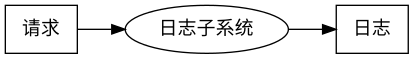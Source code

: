 @startuml
digraph dfd0 {
rankdir=LR
node[fontname="Microsoft Yahei"]
a[label=" 请求 ",shape=box]
b[label=" 日志子系统 "]
c[label=" 日志 ",shape=box]

a->b
b->c
}
@enduml